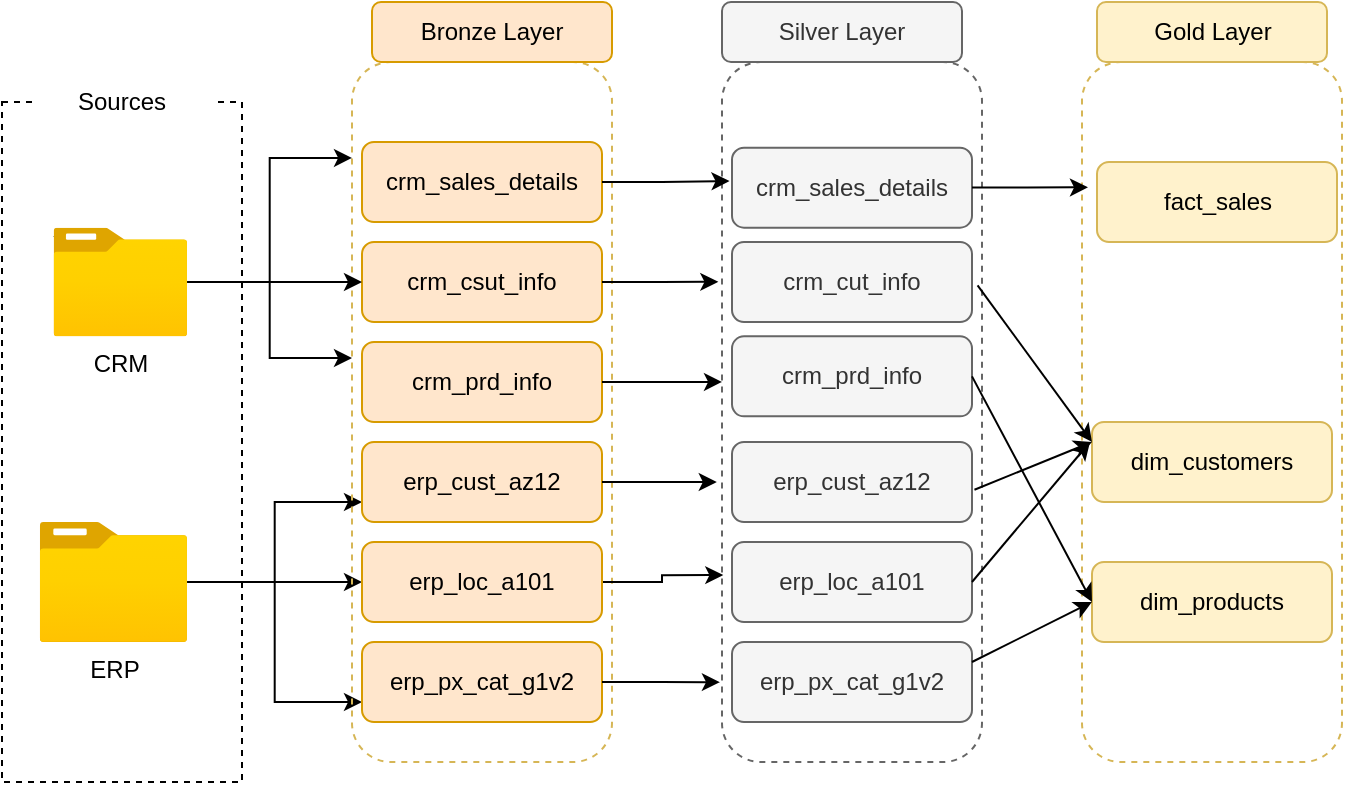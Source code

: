 <mxfile version="26.1.1">
  <diagram name="Page-1" id="qVeA97PvCYQEXvzQkoMA">
    <mxGraphModel dx="281" dy="613" grid="1" gridSize="10" guides="1" tooltips="1" connect="1" arrows="1" fold="1" page="1" pageScale="1" pageWidth="850" pageHeight="1100" background="none" math="0" shadow="0">
      <root>
        <mxCell id="0" />
        <mxCell id="1" parent="0" />
        <mxCell id="iH5wbvMUWhO04R_JZa5e-3" value="" style="rounded=0;whiteSpace=wrap;html=1;fillColor=none;dashed=1;" vertex="1" parent="1">
          <mxGeometry x="80" y="270" width="120" height="340" as="geometry" />
        </mxCell>
        <mxCell id="iH5wbvMUWhO04R_JZa5e-6" value="Sources" style="rounded=1;whiteSpace=wrap;html=1;strokeColor=none;" vertex="1" parent="1">
          <mxGeometry x="95" y="250" width="90" height="40" as="geometry" />
        </mxCell>
        <mxCell id="iH5wbvMUWhO04R_JZa5e-36" style="edgeStyle=orthogonalEdgeStyle;rounded=0;orthogonalLoop=1;jettySize=auto;html=1;entryX=0;entryY=0.5;entryDx=0;entryDy=0;" edge="1" parent="1" source="iH5wbvMUWhO04R_JZa5e-9" target="iH5wbvMUWhO04R_JZa5e-20">
          <mxGeometry relative="1" as="geometry" />
        </mxCell>
        <mxCell id="iH5wbvMUWhO04R_JZa5e-39" style="edgeStyle=orthogonalEdgeStyle;rounded=0;orthogonalLoop=1;jettySize=auto;html=1;entryX=0;entryY=0.75;entryDx=0;entryDy=0;" edge="1" parent="1" source="iH5wbvMUWhO04R_JZa5e-9" target="iH5wbvMUWhO04R_JZa5e-19">
          <mxGeometry relative="1" as="geometry" />
        </mxCell>
        <mxCell id="iH5wbvMUWhO04R_JZa5e-40" style="edgeStyle=orthogonalEdgeStyle;rounded=0;orthogonalLoop=1;jettySize=auto;html=1;entryX=0;entryY=0.75;entryDx=0;entryDy=0;" edge="1" parent="1" source="iH5wbvMUWhO04R_JZa5e-9" target="iH5wbvMUWhO04R_JZa5e-21">
          <mxGeometry relative="1" as="geometry" />
        </mxCell>
        <mxCell id="iH5wbvMUWhO04R_JZa5e-9" value="ERP" style="image;aspect=fixed;html=1;points=[];align=center;fontSize=12;image=img/lib/azure2/general/Folder_Blank.svg;" vertex="1" parent="1">
          <mxGeometry x="98.75" y="480" width="73.93" height="60" as="geometry" />
        </mxCell>
        <mxCell id="iH5wbvMUWhO04R_JZa5e-10" value="" style="rounded=1;whiteSpace=wrap;html=1;fillColor=none;dashed=1;strokeColor=#d6b656;" vertex="1" parent="1">
          <mxGeometry x="255" y="250" width="130" height="350" as="geometry" />
        </mxCell>
        <mxCell id="iH5wbvMUWhO04R_JZa5e-12" value="Bronze Layer" style="rounded=1;whiteSpace=wrap;html=1;fillColor=#ffe6cc;strokeColor=#d79b00;" vertex="1" parent="1">
          <mxGeometry x="265" y="220" width="120" height="30" as="geometry" />
        </mxCell>
        <mxCell id="iH5wbvMUWhO04R_JZa5e-13" value="crm_sales_details" style="rounded=1;whiteSpace=wrap;html=1;fillColor=#ffe6cc;strokeColor=#d79b00;" vertex="1" parent="1">
          <mxGeometry x="260" y="290" width="120" height="40" as="geometry" />
        </mxCell>
        <mxCell id="iH5wbvMUWhO04R_JZa5e-15" value="crm_csut_info" style="rounded=1;whiteSpace=wrap;html=1;fillColor=#ffe6cc;strokeColor=#d79b00;" vertex="1" parent="1">
          <mxGeometry x="260" y="340" width="120" height="40" as="geometry" />
        </mxCell>
        <mxCell id="iH5wbvMUWhO04R_JZa5e-16" value="crm_prd_info" style="whiteSpace=wrap;html=1;rounded=1;fillColor=#ffe6cc;strokeColor=#d79b00;" vertex="1" parent="1">
          <mxGeometry x="260" y="390" width="120" height="40" as="geometry" />
        </mxCell>
        <mxCell id="iH5wbvMUWhO04R_JZa5e-19" value="erp_px_cat_g1v2" style="whiteSpace=wrap;html=1;rounded=1;fillColor=#ffe6cc;strokeColor=#d79b00;" vertex="1" parent="1">
          <mxGeometry x="260" y="540" width="120" height="40" as="geometry" />
        </mxCell>
        <mxCell id="iH5wbvMUWhO04R_JZa5e-69" style="edgeStyle=orthogonalEdgeStyle;rounded=0;orthogonalLoop=1;jettySize=auto;html=1;entryX=0.005;entryY=0.733;entryDx=0;entryDy=0;entryPerimeter=0;" edge="1" parent="1" source="iH5wbvMUWhO04R_JZa5e-20" target="iH5wbvMUWhO04R_JZa5e-41">
          <mxGeometry relative="1" as="geometry">
            <mxPoint x="430" y="510" as="targetPoint" />
          </mxGeometry>
        </mxCell>
        <mxCell id="iH5wbvMUWhO04R_JZa5e-20" value="erp_loc_a101" style="whiteSpace=wrap;html=1;rounded=1;fillColor=#ffe6cc;strokeColor=#d79b00;" vertex="1" parent="1">
          <mxGeometry x="260" y="490" width="120" height="40" as="geometry" />
        </mxCell>
        <mxCell id="iH5wbvMUWhO04R_JZa5e-21" value="erp_cust_az12" style="whiteSpace=wrap;html=1;rounded=1;fillColor=#ffe6cc;strokeColor=#d79b00;" vertex="1" parent="1">
          <mxGeometry x="260" y="440" width="120" height="40" as="geometry" />
        </mxCell>
        <mxCell id="iH5wbvMUWhO04R_JZa5e-25" value="" style="endArrow=open;endFill=1;endSize=12;html=1;rounded=0;" edge="1" parent="1" target="iH5wbvMUWhO04R_JZa5e-8">
          <mxGeometry width="160" relative="1" as="geometry">
            <mxPoint x="110" y="340" as="sourcePoint" />
            <mxPoint x="270" y="340" as="targetPoint" />
          </mxGeometry>
        </mxCell>
        <mxCell id="iH5wbvMUWhO04R_JZa5e-8" value="CRM" style="image;aspect=fixed;html=1;points=[];align=center;fontSize=12;image=img/lib/azure2/general/Folder_Blank.svg;" vertex="1" parent="1">
          <mxGeometry x="105.71" y="332.83" width="66.97" height="54.35" as="geometry" />
        </mxCell>
        <mxCell id="iH5wbvMUWhO04R_JZa5e-32" style="edgeStyle=orthogonalEdgeStyle;rounded=0;orthogonalLoop=1;jettySize=auto;html=1;entryX=0;entryY=0.5;entryDx=0;entryDy=0;" edge="1" parent="1" source="iH5wbvMUWhO04R_JZa5e-8" target="iH5wbvMUWhO04R_JZa5e-15">
          <mxGeometry relative="1" as="geometry">
            <Array as="points" />
          </mxGeometry>
        </mxCell>
        <mxCell id="iH5wbvMUWhO04R_JZa5e-33" style="edgeStyle=orthogonalEdgeStyle;rounded=0;orthogonalLoop=1;jettySize=auto;html=1;entryX=0;entryY=0.137;entryDx=0;entryDy=0;entryPerimeter=0;" edge="1" parent="1" source="iH5wbvMUWhO04R_JZa5e-8" target="iH5wbvMUWhO04R_JZa5e-10">
          <mxGeometry relative="1" as="geometry" />
        </mxCell>
        <mxCell id="iH5wbvMUWhO04R_JZa5e-34" style="edgeStyle=orthogonalEdgeStyle;rounded=0;orthogonalLoop=1;jettySize=auto;html=1;entryX=0;entryY=0.423;entryDx=0;entryDy=0;entryPerimeter=0;" edge="1" parent="1" source="iH5wbvMUWhO04R_JZa5e-8" target="iH5wbvMUWhO04R_JZa5e-10">
          <mxGeometry relative="1" as="geometry" />
        </mxCell>
        <mxCell id="iH5wbvMUWhO04R_JZa5e-41" value="" style="rounded=1;whiteSpace=wrap;html=1;fillColor=none;fontColor=#333333;strokeColor=#666666;dashed=1;" vertex="1" parent="1">
          <mxGeometry x="440" y="250" width="130" height="350" as="geometry" />
        </mxCell>
        <mxCell id="iH5wbvMUWhO04R_JZa5e-42" value="Silver Layer" style="rounded=1;whiteSpace=wrap;html=1;fillColor=#f5f5f5;strokeColor=#666666;fontColor=#333333;" vertex="1" parent="1">
          <mxGeometry x="440" y="220" width="120" height="30" as="geometry" />
        </mxCell>
        <mxCell id="iH5wbvMUWhO04R_JZa5e-43" style="edgeStyle=orthogonalEdgeStyle;rounded=0;orthogonalLoop=1;jettySize=auto;html=1;exitX=0.5;exitY=1;exitDx=0;exitDy=0;" edge="1" parent="1" source="iH5wbvMUWhO04R_JZa5e-41" target="iH5wbvMUWhO04R_JZa5e-41">
          <mxGeometry relative="1" as="geometry" />
        </mxCell>
        <mxCell id="iH5wbvMUWhO04R_JZa5e-44" value="crm_sales_details" style="rounded=1;whiteSpace=wrap;html=1;fillColor=#f5f5f5;strokeColor=#666666;fontColor=#333333;" vertex="1" parent="1">
          <mxGeometry x="445" y="292.83" width="120" height="40" as="geometry" />
        </mxCell>
        <mxCell id="iH5wbvMUWhO04R_JZa5e-45" value="crm_cut_info" style="rounded=1;whiteSpace=wrap;html=1;fillColor=#f5f5f5;strokeColor=#666666;fontColor=#333333;" vertex="1" parent="1">
          <mxGeometry x="445" y="340" width="120" height="40" as="geometry" />
        </mxCell>
        <mxCell id="iH5wbvMUWhO04R_JZa5e-46" value="crm_prd_info" style="rounded=1;whiteSpace=wrap;html=1;fillColor=#f5f5f5;strokeColor=#666666;fontColor=#333333;" vertex="1" parent="1">
          <mxGeometry x="445" y="387.18" width="120" height="40" as="geometry" />
        </mxCell>
        <mxCell id="iH5wbvMUWhO04R_JZa5e-47" value="erp_cust_az12" style="rounded=1;whiteSpace=wrap;html=1;fillColor=#f5f5f5;strokeColor=#666666;fontColor=#333333;" vertex="1" parent="1">
          <mxGeometry x="445" y="440" width="120" height="40" as="geometry" />
        </mxCell>
        <mxCell id="iH5wbvMUWhO04R_JZa5e-48" value="erp_loc_a101" style="rounded=1;whiteSpace=wrap;html=1;fillColor=#f5f5f5;strokeColor=#666666;fontColor=#333333;" vertex="1" parent="1">
          <mxGeometry x="445" y="490" width="120" height="40" as="geometry" />
        </mxCell>
        <mxCell id="iH5wbvMUWhO04R_JZa5e-49" value="erp_px_cat_g1v2" style="rounded=1;whiteSpace=wrap;html=1;fillColor=#f5f5f5;strokeColor=#666666;fontColor=#333333;" vertex="1" parent="1">
          <mxGeometry x="445" y="540" width="120" height="40" as="geometry" />
        </mxCell>
        <mxCell id="iH5wbvMUWhO04R_JZa5e-50" style="edgeStyle=orthogonalEdgeStyle;rounded=0;orthogonalLoop=1;jettySize=auto;html=1;entryX=0.029;entryY=0.17;entryDx=0;entryDy=0;entryPerimeter=0;" edge="1" parent="1" source="iH5wbvMUWhO04R_JZa5e-13" target="iH5wbvMUWhO04R_JZa5e-41">
          <mxGeometry relative="1" as="geometry" />
        </mxCell>
        <mxCell id="iH5wbvMUWhO04R_JZa5e-51" style="edgeStyle=orthogonalEdgeStyle;rounded=0;orthogonalLoop=1;jettySize=auto;html=1;entryX=-0.014;entryY=0.314;entryDx=0;entryDy=0;entryPerimeter=0;" edge="1" parent="1" source="iH5wbvMUWhO04R_JZa5e-15" target="iH5wbvMUWhO04R_JZa5e-41">
          <mxGeometry relative="1" as="geometry" />
        </mxCell>
        <mxCell id="iH5wbvMUWhO04R_JZa5e-54" style="edgeStyle=orthogonalEdgeStyle;rounded=0;orthogonalLoop=1;jettySize=auto;html=1;entryX=-0.02;entryY=0.6;entryDx=0;entryDy=0;entryPerimeter=0;" edge="1" parent="1" source="iH5wbvMUWhO04R_JZa5e-21" target="iH5wbvMUWhO04R_JZa5e-41">
          <mxGeometry relative="1" as="geometry" />
        </mxCell>
        <mxCell id="iH5wbvMUWhO04R_JZa5e-60" style="edgeStyle=orthogonalEdgeStyle;rounded=0;orthogonalLoop=1;jettySize=auto;html=1;entryX=0;entryY=0.457;entryDx=0;entryDy=0;entryPerimeter=0;" edge="1" parent="1" source="iH5wbvMUWhO04R_JZa5e-16" target="iH5wbvMUWhO04R_JZa5e-41">
          <mxGeometry relative="1" as="geometry" />
        </mxCell>
        <mxCell id="iH5wbvMUWhO04R_JZa5e-62" style="edgeStyle=orthogonalEdgeStyle;rounded=0;orthogonalLoop=1;jettySize=auto;html=1;entryX=-0.008;entryY=0.886;entryDx=0;entryDy=0;entryPerimeter=0;" edge="1" parent="1" source="iH5wbvMUWhO04R_JZa5e-19" target="iH5wbvMUWhO04R_JZa5e-41">
          <mxGeometry relative="1" as="geometry" />
        </mxCell>
        <mxCell id="iH5wbvMUWhO04R_JZa5e-70" value="" style="rounded=1;whiteSpace=wrap;html=1;fillColor=none;strokeColor=#d6b656;dashed=1;" vertex="1" parent="1">
          <mxGeometry x="620" y="250" width="130" height="350" as="geometry" />
        </mxCell>
        <mxCell id="iH5wbvMUWhO04R_JZa5e-71" value="Gold Layer" style="rounded=1;whiteSpace=wrap;html=1;fillColor=#fff2cc;strokeColor=#d6b656;" vertex="1" parent="1">
          <mxGeometry x="627.5" y="220" width="115" height="30" as="geometry" />
        </mxCell>
        <mxCell id="iH5wbvMUWhO04R_JZa5e-74" value="fact_sales" style="rounded=1;whiteSpace=wrap;html=1;fillColor=#fff2cc;strokeColor=#d6b656;" vertex="1" parent="1">
          <mxGeometry x="627.5" y="300" width="120" height="40" as="geometry" />
        </mxCell>
        <mxCell id="iH5wbvMUWhO04R_JZa5e-75" value="dim_customers" style="rounded=1;whiteSpace=wrap;html=1;fillColor=#fff2cc;strokeColor=#d6b656;" vertex="1" parent="1">
          <mxGeometry x="625" y="430" width="120" height="40" as="geometry" />
        </mxCell>
        <mxCell id="iH5wbvMUWhO04R_JZa5e-76" value="dim_products" style="rounded=1;whiteSpace=wrap;html=1;fillColor=#fff2cc;strokeColor=#d6b656;" vertex="1" parent="1">
          <mxGeometry x="625" y="500" width="120" height="40" as="geometry" />
        </mxCell>
        <mxCell id="iH5wbvMUWhO04R_JZa5e-77" style="edgeStyle=orthogonalEdgeStyle;rounded=0;orthogonalLoop=1;jettySize=auto;html=1;entryX=0.023;entryY=0.179;entryDx=0;entryDy=0;entryPerimeter=0;" edge="1" parent="1" source="iH5wbvMUWhO04R_JZa5e-44" target="iH5wbvMUWhO04R_JZa5e-70">
          <mxGeometry relative="1" as="geometry" />
        </mxCell>
        <mxCell id="iH5wbvMUWhO04R_JZa5e-87" value="" style="endArrow=classic;html=1;rounded=0;exitX=0.983;exitY=0.319;exitDx=0;exitDy=0;exitPerimeter=0;entryX=0;entryY=0.25;entryDx=0;entryDy=0;" edge="1" parent="1" source="iH5wbvMUWhO04R_JZa5e-41" target="iH5wbvMUWhO04R_JZa5e-75">
          <mxGeometry width="50" height="50" relative="1" as="geometry">
            <mxPoint x="570" y="480" as="sourcePoint" />
            <mxPoint x="620" y="440" as="targetPoint" />
          </mxGeometry>
        </mxCell>
        <mxCell id="iH5wbvMUWhO04R_JZa5e-88" value="" style="endArrow=classic;html=1;rounded=0;exitX=1;exitY=0.5;exitDx=0;exitDy=0;entryX=0;entryY=0.5;entryDx=0;entryDy=0;" edge="1" parent="1" source="iH5wbvMUWhO04R_JZa5e-46" target="iH5wbvMUWhO04R_JZa5e-76">
          <mxGeometry width="50" height="50" relative="1" as="geometry">
            <mxPoint x="578" y="372" as="sourcePoint" />
            <mxPoint x="635" y="440" as="targetPoint" />
          </mxGeometry>
        </mxCell>
        <mxCell id="iH5wbvMUWhO04R_JZa5e-91" value="" style="endArrow=classic;html=1;rounded=0;exitX=0.971;exitY=0.611;exitDx=0;exitDy=0;exitPerimeter=0;entryX=0;entryY=0.25;entryDx=0;entryDy=0;" edge="1" parent="1" source="iH5wbvMUWhO04R_JZa5e-41" target="iH5wbvMUWhO04R_JZa5e-75">
          <mxGeometry width="50" height="50" relative="1" as="geometry">
            <mxPoint x="575" y="417" as="sourcePoint" />
            <mxPoint x="620" y="440" as="targetPoint" />
          </mxGeometry>
        </mxCell>
        <mxCell id="iH5wbvMUWhO04R_JZa5e-92" value="" style="endArrow=classic;html=1;rounded=0;exitX=1;exitY=0.5;exitDx=0;exitDy=0;" edge="1" parent="1" source="iH5wbvMUWhO04R_JZa5e-48">
          <mxGeometry width="50" height="50" relative="1" as="geometry">
            <mxPoint x="576" y="474" as="sourcePoint" />
            <mxPoint x="624" y="440" as="targetPoint" />
          </mxGeometry>
        </mxCell>
        <mxCell id="iH5wbvMUWhO04R_JZa5e-93" value="" style="endArrow=classic;html=1;rounded=0;exitX=1;exitY=0.25;exitDx=0;exitDy=0;entryX=0;entryY=0.5;entryDx=0;entryDy=0;" edge="1" parent="1" source="iH5wbvMUWhO04R_JZa5e-49" target="iH5wbvMUWhO04R_JZa5e-76">
          <mxGeometry width="50" height="50" relative="1" as="geometry">
            <mxPoint x="575" y="520" as="sourcePoint" />
            <mxPoint x="634" y="450" as="targetPoint" />
          </mxGeometry>
        </mxCell>
      </root>
    </mxGraphModel>
  </diagram>
</mxfile>
